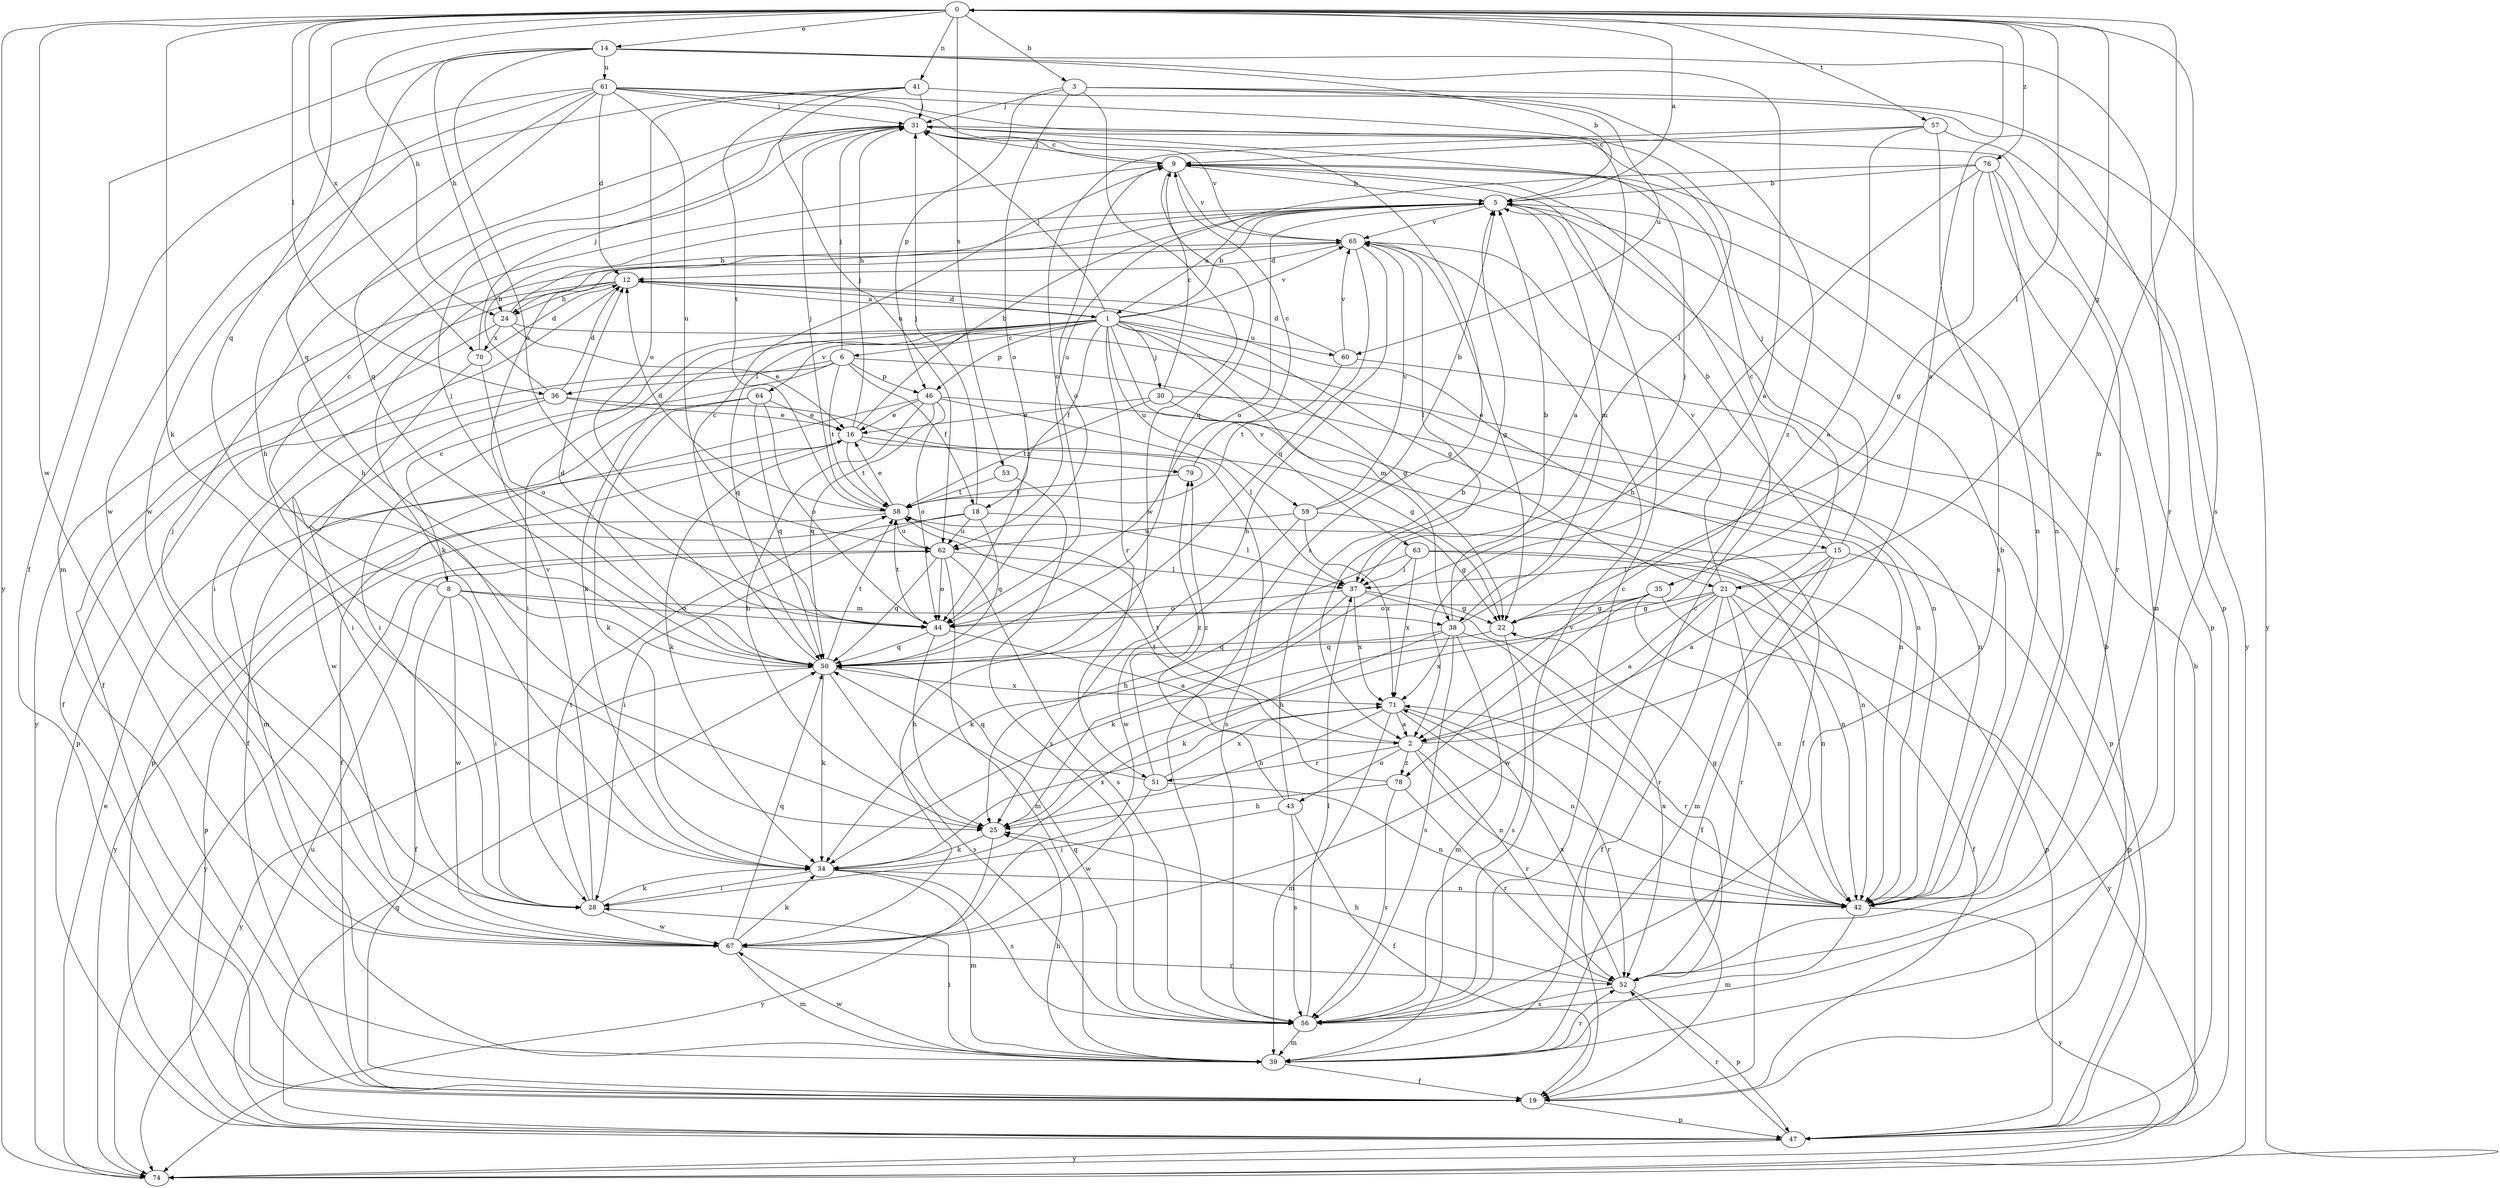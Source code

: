 strict digraph  {
0;
1;
2;
3;
5;
6;
8;
9;
12;
14;
15;
16;
18;
19;
21;
22;
24;
25;
28;
30;
31;
34;
35;
36;
37;
38;
39;
41;
42;
43;
44;
46;
47;
50;
51;
52;
53;
56;
57;
58;
59;
60;
61;
62;
63;
64;
65;
67;
70;
71;
74;
76;
78;
79;
0 -> 3  [label=b];
0 -> 14  [label=e];
0 -> 21  [label=g];
0 -> 24  [label=h];
0 -> 34  [label=k];
0 -> 35  [label=l];
0 -> 36  [label=l];
0 -> 41  [label=n];
0 -> 42  [label=n];
0 -> 50  [label=q];
0 -> 53  [label=s];
0 -> 56  [label=s];
0 -> 57  [label=t];
0 -> 67  [label=w];
0 -> 70  [label=x];
0 -> 74  [label=y];
0 -> 76  [label=z];
1 -> 5  [label=b];
1 -> 6  [label=c];
1 -> 8  [label=c];
1 -> 12  [label=d];
1 -> 18  [label=f];
1 -> 21  [label=g];
1 -> 22  [label=g];
1 -> 28  [label=i];
1 -> 30  [label=j];
1 -> 31  [label=j];
1 -> 34  [label=k];
1 -> 38  [label=m];
1 -> 46  [label=p];
1 -> 50  [label=q];
1 -> 51  [label=r];
1 -> 59  [label=u];
1 -> 60  [label=u];
1 -> 63  [label=v];
1 -> 64  [label=v];
1 -> 65  [label=v];
2 -> 0  [label=a];
2 -> 42  [label=n];
2 -> 43  [label=o];
2 -> 51  [label=r];
2 -> 52  [label=r];
2 -> 58  [label=t];
2 -> 78  [label=z];
3 -> 31  [label=j];
3 -> 44  [label=o];
3 -> 46  [label=p];
3 -> 60  [label=u];
3 -> 67  [label=w];
3 -> 74  [label=y];
3 -> 78  [label=z];
5 -> 0  [label=a];
5 -> 1  [label=a];
5 -> 24  [label=h];
5 -> 38  [label=m];
5 -> 44  [label=o];
5 -> 65  [label=v];
6 -> 18  [label=f];
6 -> 28  [label=i];
6 -> 31  [label=j];
6 -> 36  [label=l];
6 -> 42  [label=n];
6 -> 46  [label=p];
6 -> 47  [label=p];
6 -> 58  [label=t];
8 -> 9  [label=c];
8 -> 19  [label=f];
8 -> 28  [label=i];
8 -> 38  [label=m];
8 -> 44  [label=o];
8 -> 67  [label=w];
9 -> 5  [label=b];
9 -> 31  [label=j];
9 -> 42  [label=n];
9 -> 44  [label=o];
9 -> 50  [label=q];
9 -> 65  [label=v];
12 -> 1  [label=a];
12 -> 15  [label=e];
12 -> 19  [label=f];
12 -> 24  [label=h];
12 -> 28  [label=i];
12 -> 74  [label=y];
14 -> 2  [label=a];
14 -> 5  [label=b];
14 -> 19  [label=f];
14 -> 24  [label=h];
14 -> 44  [label=o];
14 -> 50  [label=q];
14 -> 52  [label=r];
14 -> 61  [label=u];
15 -> 2  [label=a];
15 -> 5  [label=b];
15 -> 19  [label=f];
15 -> 31  [label=j];
15 -> 37  [label=l];
15 -> 39  [label=m];
15 -> 47  [label=p];
16 -> 5  [label=b];
16 -> 19  [label=f];
16 -> 31  [label=j];
16 -> 34  [label=k];
16 -> 56  [label=s];
16 -> 58  [label=t];
16 -> 79  [label=z];
18 -> 28  [label=i];
18 -> 31  [label=j];
18 -> 42  [label=n];
18 -> 47  [label=p];
18 -> 50  [label=q];
18 -> 62  [label=u];
19 -> 5  [label=b];
19 -> 47  [label=p];
21 -> 2  [label=a];
21 -> 9  [label=c];
21 -> 19  [label=f];
21 -> 22  [label=g];
21 -> 25  [label=h];
21 -> 42  [label=n];
21 -> 52  [label=r];
21 -> 65  [label=v];
21 -> 67  [label=w];
21 -> 74  [label=y];
22 -> 50  [label=q];
22 -> 56  [label=s];
24 -> 5  [label=b];
24 -> 16  [label=e];
24 -> 19  [label=f];
24 -> 42  [label=n];
24 -> 70  [label=x];
25 -> 34  [label=k];
25 -> 74  [label=y];
28 -> 34  [label=k];
28 -> 58  [label=t];
28 -> 65  [label=v];
28 -> 67  [label=w];
30 -> 9  [label=c];
30 -> 16  [label=e];
30 -> 19  [label=f];
30 -> 42  [label=n];
30 -> 58  [label=t];
31 -> 9  [label=c];
31 -> 25  [label=h];
31 -> 47  [label=p];
31 -> 65  [label=v];
34 -> 28  [label=i];
34 -> 39  [label=m];
34 -> 42  [label=n];
34 -> 56  [label=s];
34 -> 71  [label=x];
35 -> 19  [label=f];
35 -> 22  [label=g];
35 -> 34  [label=k];
35 -> 42  [label=n];
35 -> 44  [label=o];
36 -> 5  [label=b];
36 -> 12  [label=d];
36 -> 16  [label=e];
36 -> 22  [label=g];
36 -> 39  [label=m];
36 -> 67  [label=w];
37 -> 22  [label=g];
37 -> 34  [label=k];
37 -> 44  [label=o];
37 -> 52  [label=r];
37 -> 71  [label=x];
38 -> 5  [label=b];
38 -> 31  [label=j];
38 -> 34  [label=k];
38 -> 39  [label=m];
38 -> 50  [label=q];
38 -> 52  [label=r];
38 -> 56  [label=s];
38 -> 71  [label=x];
39 -> 9  [label=c];
39 -> 19  [label=f];
39 -> 25  [label=h];
39 -> 28  [label=i];
39 -> 52  [label=r];
39 -> 67  [label=w];
41 -> 31  [label=j];
41 -> 44  [label=o];
41 -> 47  [label=p];
41 -> 58  [label=t];
41 -> 62  [label=u];
41 -> 67  [label=w];
42 -> 5  [label=b];
42 -> 22  [label=g];
42 -> 39  [label=m];
42 -> 71  [label=x];
42 -> 74  [label=y];
43 -> 5  [label=b];
43 -> 19  [label=f];
43 -> 28  [label=i];
43 -> 56  [label=s];
43 -> 79  [label=z];
44 -> 2  [label=a];
44 -> 25  [label=h];
44 -> 50  [label=q];
44 -> 58  [label=t];
46 -> 16  [label=e];
46 -> 25  [label=h];
46 -> 37  [label=l];
46 -> 42  [label=n];
46 -> 44  [label=o];
46 -> 47  [label=p];
46 -> 50  [label=q];
47 -> 5  [label=b];
47 -> 50  [label=q];
47 -> 52  [label=r];
47 -> 62  [label=u];
47 -> 74  [label=y];
50 -> 9  [label=c];
50 -> 12  [label=d];
50 -> 31  [label=j];
50 -> 34  [label=k];
50 -> 56  [label=s];
50 -> 58  [label=t];
50 -> 71  [label=x];
50 -> 74  [label=y];
51 -> 42  [label=n];
51 -> 50  [label=q];
51 -> 67  [label=w];
51 -> 71  [label=x];
51 -> 79  [label=z];
52 -> 25  [label=h];
52 -> 47  [label=p];
52 -> 56  [label=s];
52 -> 71  [label=x];
53 -> 56  [label=s];
53 -> 58  [label=t];
56 -> 9  [label=c];
56 -> 37  [label=l];
56 -> 39  [label=m];
56 -> 50  [label=q];
56 -> 65  [label=v];
57 -> 2  [label=a];
57 -> 9  [label=c];
57 -> 44  [label=o];
57 -> 56  [label=s];
57 -> 74  [label=y];
58 -> 12  [label=d];
58 -> 16  [label=e];
58 -> 31  [label=j];
58 -> 37  [label=l];
58 -> 62  [label=u];
58 -> 74  [label=y];
59 -> 5  [label=b];
59 -> 22  [label=g];
59 -> 62  [label=u];
59 -> 65  [label=v];
59 -> 67  [label=w];
59 -> 71  [label=x];
60 -> 12  [label=d];
60 -> 47  [label=p];
60 -> 58  [label=t];
60 -> 65  [label=v];
61 -> 2  [label=a];
61 -> 12  [label=d];
61 -> 25  [label=h];
61 -> 31  [label=j];
61 -> 37  [label=l];
61 -> 39  [label=m];
61 -> 50  [label=q];
61 -> 56  [label=s];
61 -> 62  [label=u];
61 -> 67  [label=w];
62 -> 37  [label=l];
62 -> 39  [label=m];
62 -> 44  [label=o];
62 -> 50  [label=q];
62 -> 56  [label=s];
62 -> 74  [label=y];
63 -> 25  [label=h];
63 -> 37  [label=l];
63 -> 42  [label=n];
63 -> 47  [label=p];
63 -> 71  [label=x];
64 -> 16  [label=e];
64 -> 19  [label=f];
64 -> 34  [label=k];
64 -> 44  [label=o];
64 -> 50  [label=q];
65 -> 12  [label=d];
65 -> 22  [label=g];
65 -> 25  [label=h];
65 -> 34  [label=k];
65 -> 37  [label=l];
65 -> 50  [label=q];
67 -> 31  [label=j];
67 -> 34  [label=k];
67 -> 39  [label=m];
67 -> 50  [label=q];
67 -> 52  [label=r];
70 -> 12  [label=d];
70 -> 28  [label=i];
70 -> 31  [label=j];
70 -> 44  [label=o];
71 -> 2  [label=a];
71 -> 25  [label=h];
71 -> 39  [label=m];
71 -> 42  [label=n];
71 -> 52  [label=r];
74 -> 16  [label=e];
76 -> 5  [label=b];
76 -> 22  [label=g];
76 -> 25  [label=h];
76 -> 39  [label=m];
76 -> 42  [label=n];
76 -> 52  [label=r];
76 -> 62  [label=u];
78 -> 25  [label=h];
78 -> 52  [label=r];
78 -> 56  [label=s];
78 -> 58  [label=t];
79 -> 9  [label=c];
79 -> 58  [label=t];
}
